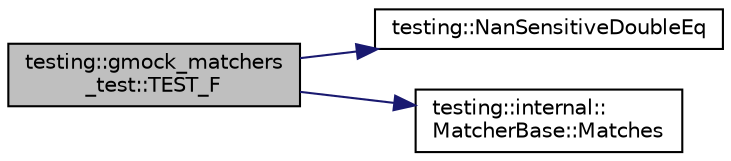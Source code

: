 digraph "testing::gmock_matchers_test::TEST_F"
{
  edge [fontname="Helvetica",fontsize="10",labelfontname="Helvetica",labelfontsize="10"];
  node [fontname="Helvetica",fontsize="10",shape=record];
  rankdir="LR";
  Node2181 [label="testing::gmock_matchers\l_test::TEST_F",height=0.2,width=0.4,color="black", fillcolor="grey75", style="filled", fontcolor="black"];
  Node2181 -> Node2182 [color="midnightblue",fontsize="10",style="solid",fontname="Helvetica"];
  Node2182 [label="testing::NanSensitiveDoubleEq",height=0.2,width=0.4,color="black", fillcolor="white", style="filled",URL="$d0/d75/namespacetesting.html#aa83ee35256fd90033f615ef640245525"];
  Node2181 -> Node2183 [color="midnightblue",fontsize="10",style="solid",fontname="Helvetica"];
  Node2183 [label="testing::internal::\lMatcherBase::Matches",height=0.2,width=0.4,color="black", fillcolor="white", style="filled",URL="$df/d93/classtesting_1_1internal_1_1_matcher_base.html#a3b479673ff40cac1a7d548e91d789cb2"];
}
